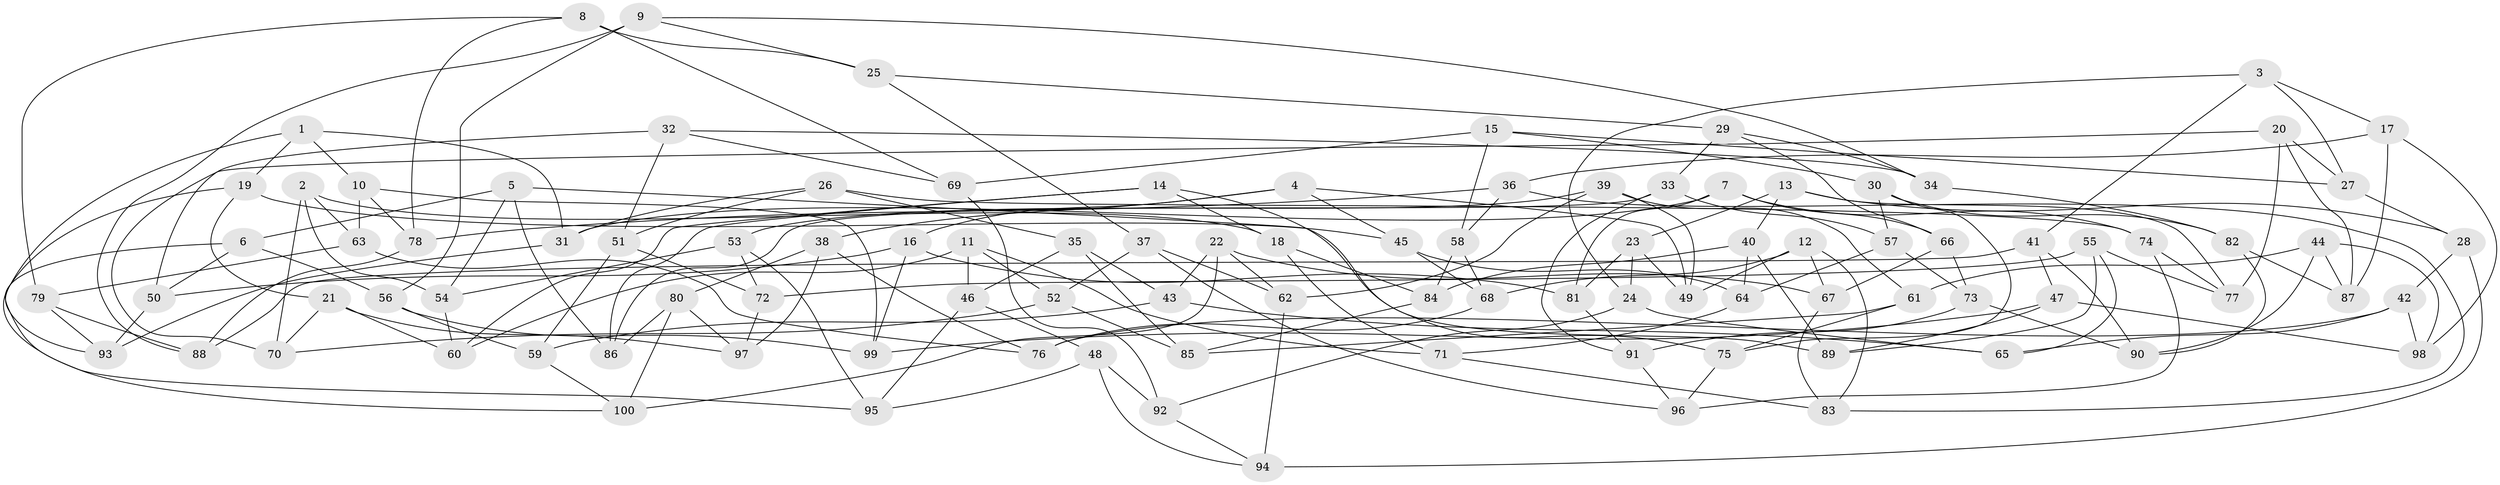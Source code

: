 // Generated by graph-tools (version 1.1) at 2025/39/02/21/25 10:39:01]
// undirected, 100 vertices, 200 edges
graph export_dot {
graph [start="1"]
  node [color=gray90,style=filled];
  1;
  2;
  3;
  4;
  5;
  6;
  7;
  8;
  9;
  10;
  11;
  12;
  13;
  14;
  15;
  16;
  17;
  18;
  19;
  20;
  21;
  22;
  23;
  24;
  25;
  26;
  27;
  28;
  29;
  30;
  31;
  32;
  33;
  34;
  35;
  36;
  37;
  38;
  39;
  40;
  41;
  42;
  43;
  44;
  45;
  46;
  47;
  48;
  49;
  50;
  51;
  52;
  53;
  54;
  55;
  56;
  57;
  58;
  59;
  60;
  61;
  62;
  63;
  64;
  65;
  66;
  67;
  68;
  69;
  70;
  71;
  72;
  73;
  74;
  75;
  76;
  77;
  78;
  79;
  80;
  81;
  82;
  83;
  84;
  85;
  86;
  87;
  88;
  89;
  90;
  91;
  92;
  93;
  94;
  95;
  96;
  97;
  98;
  99;
  100;
  1 -- 10;
  1 -- 93;
  1 -- 19;
  1 -- 31;
  2 -- 70;
  2 -- 63;
  2 -- 54;
  2 -- 18;
  3 -- 27;
  3 -- 24;
  3 -- 41;
  3 -- 17;
  4 -- 49;
  4 -- 45;
  4 -- 38;
  4 -- 16;
  5 -- 89;
  5 -- 6;
  5 -- 86;
  5 -- 54;
  6 -- 56;
  6 -- 100;
  6 -- 50;
  7 -- 74;
  7 -- 66;
  7 -- 31;
  7 -- 81;
  8 -- 79;
  8 -- 78;
  8 -- 69;
  8 -- 25;
  9 -- 25;
  9 -- 88;
  9 -- 56;
  9 -- 34;
  10 -- 99;
  10 -- 78;
  10 -- 63;
  11 -- 71;
  11 -- 46;
  11 -- 60;
  11 -- 52;
  12 -- 67;
  12 -- 68;
  12 -- 83;
  12 -- 49;
  13 -- 77;
  13 -- 40;
  13 -- 28;
  13 -- 23;
  14 -- 18;
  14 -- 75;
  14 -- 60;
  14 -- 86;
  15 -- 58;
  15 -- 69;
  15 -- 30;
  15 -- 27;
  16 -- 50;
  16 -- 99;
  16 -- 81;
  17 -- 98;
  17 -- 36;
  17 -- 87;
  18 -- 84;
  18 -- 71;
  19 -- 21;
  19 -- 45;
  19 -- 95;
  20 -- 77;
  20 -- 27;
  20 -- 70;
  20 -- 87;
  21 -- 70;
  21 -- 97;
  21 -- 60;
  22 -- 43;
  22 -- 62;
  22 -- 100;
  22 -- 67;
  23 -- 49;
  23 -- 24;
  23 -- 81;
  24 -- 92;
  24 -- 65;
  25 -- 37;
  25 -- 29;
  26 -- 35;
  26 -- 31;
  26 -- 74;
  26 -- 51;
  27 -- 28;
  28 -- 42;
  28 -- 94;
  29 -- 34;
  29 -- 33;
  29 -- 66;
  30 -- 57;
  30 -- 75;
  30 -- 82;
  31 -- 93;
  32 -- 34;
  32 -- 69;
  32 -- 51;
  32 -- 50;
  33 -- 57;
  33 -- 86;
  33 -- 91;
  34 -- 82;
  35 -- 43;
  35 -- 46;
  35 -- 85;
  36 -- 58;
  36 -- 83;
  36 -- 78;
  37 -- 62;
  37 -- 52;
  37 -- 96;
  38 -- 76;
  38 -- 97;
  38 -- 80;
  39 -- 61;
  39 -- 62;
  39 -- 49;
  39 -- 53;
  40 -- 64;
  40 -- 84;
  40 -- 89;
  41 -- 90;
  41 -- 88;
  41 -- 47;
  42 -- 76;
  42 -- 65;
  42 -- 98;
  43 -- 59;
  43 -- 65;
  44 -- 87;
  44 -- 90;
  44 -- 98;
  44 -- 61;
  45 -- 64;
  45 -- 68;
  46 -- 95;
  46 -- 48;
  47 -- 89;
  47 -- 99;
  47 -- 98;
  48 -- 94;
  48 -- 92;
  48 -- 95;
  50 -- 93;
  51 -- 59;
  51 -- 72;
  52 -- 85;
  52 -- 70;
  53 -- 72;
  53 -- 54;
  53 -- 95;
  54 -- 60;
  55 -- 89;
  55 -- 65;
  55 -- 72;
  55 -- 77;
  56 -- 99;
  56 -- 59;
  57 -- 64;
  57 -- 73;
  58 -- 68;
  58 -- 84;
  59 -- 100;
  61 -- 75;
  61 -- 85;
  62 -- 94;
  63 -- 79;
  63 -- 76;
  64 -- 71;
  66 -- 67;
  66 -- 73;
  67 -- 83;
  68 -- 76;
  69 -- 92;
  71 -- 83;
  72 -- 97;
  73 -- 90;
  73 -- 91;
  74 -- 96;
  74 -- 77;
  75 -- 96;
  78 -- 88;
  79 -- 88;
  79 -- 93;
  80 -- 86;
  80 -- 100;
  80 -- 97;
  81 -- 91;
  82 -- 87;
  82 -- 90;
  84 -- 85;
  91 -- 96;
  92 -- 94;
}

